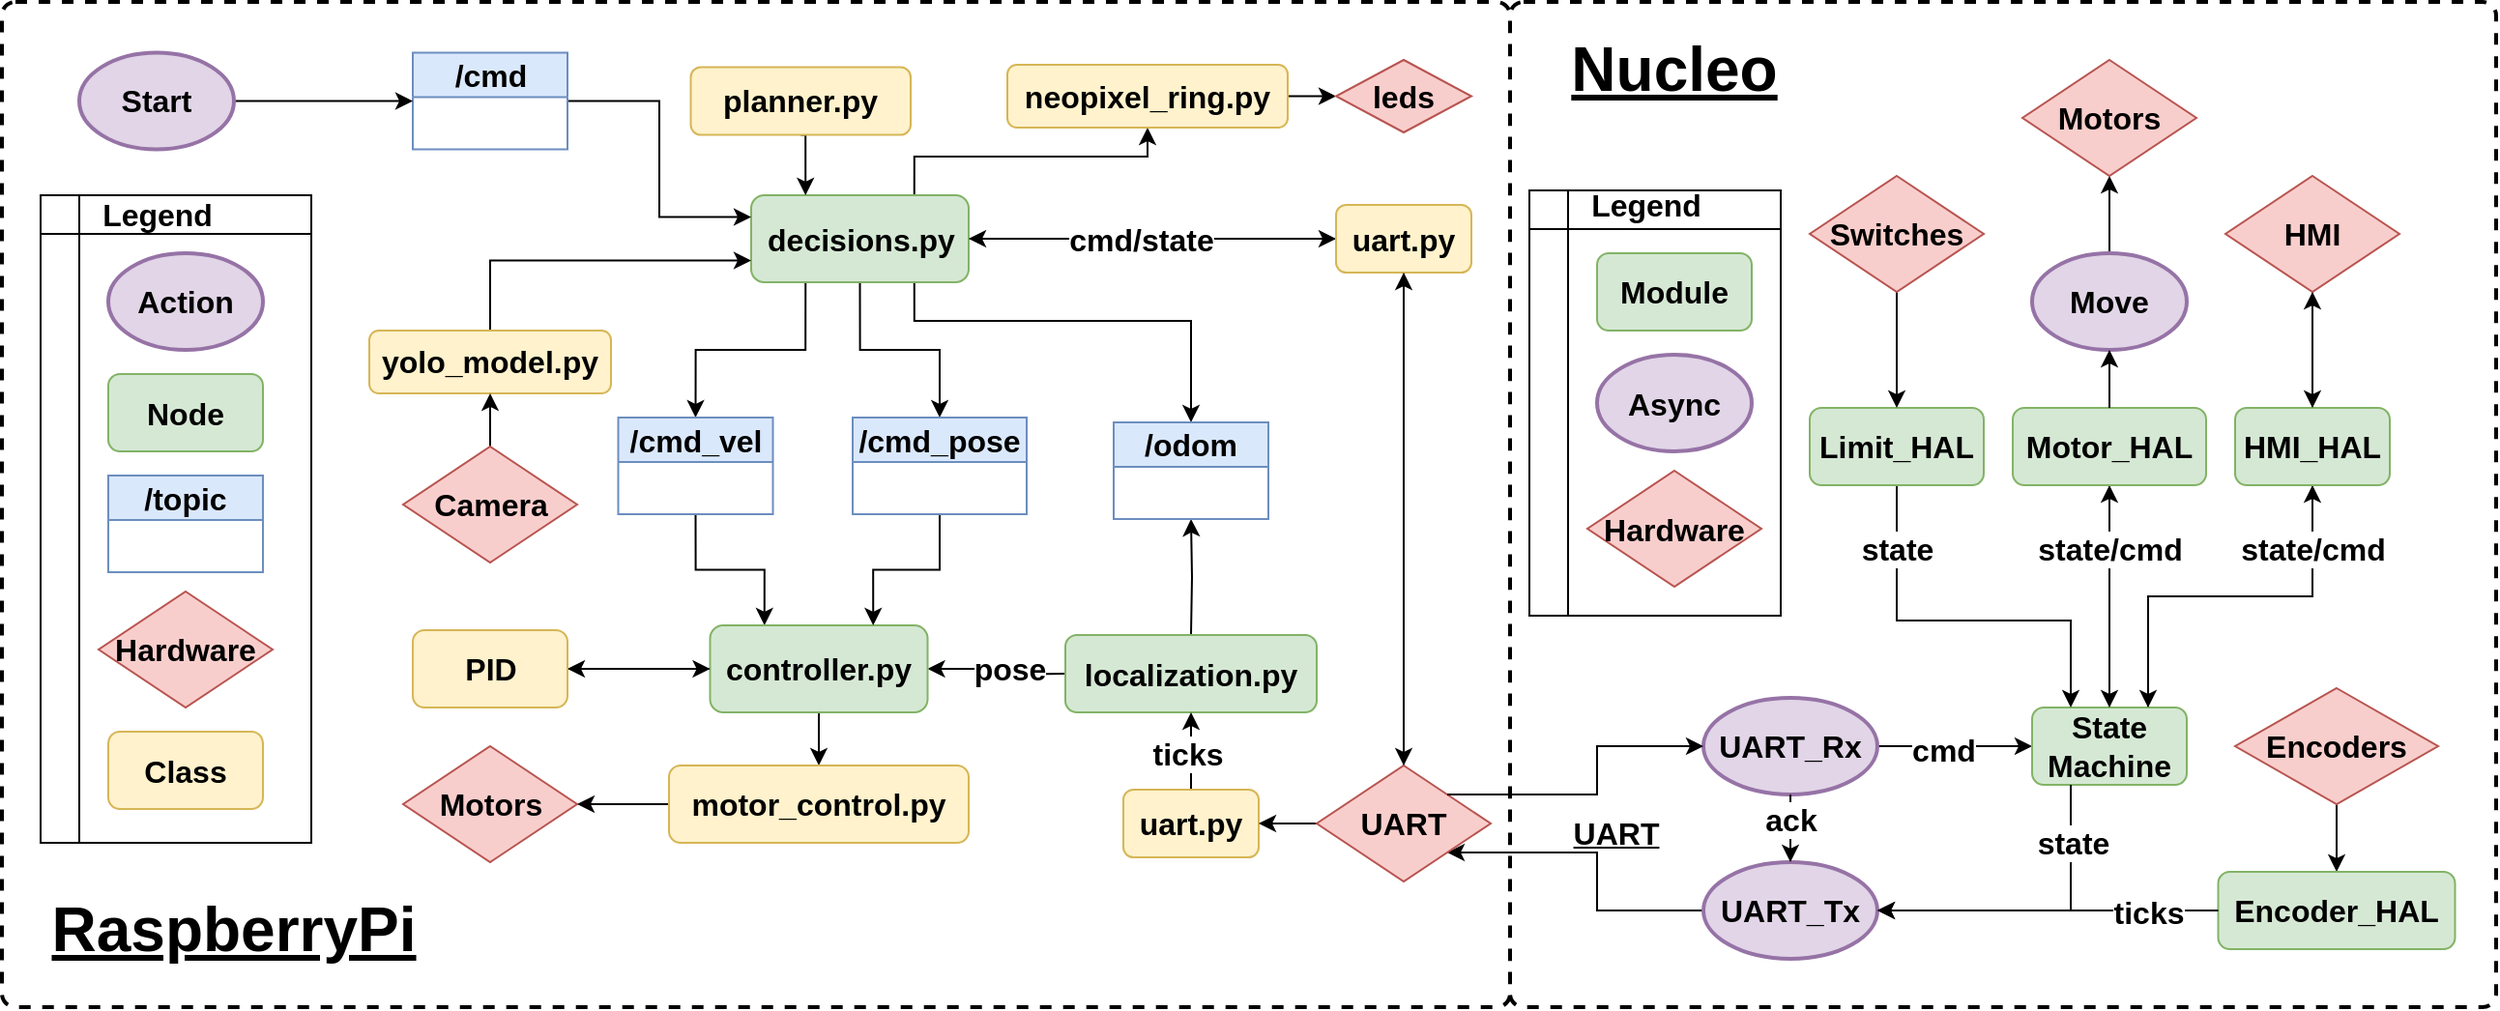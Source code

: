 <mxfile version="26.0.9">
  <diagram name="Page-1" id="js-JORSwDeCTtrG_aufr">
    <mxGraphModel dx="2284" dy="1958" grid="1" gridSize="10" guides="1" tooltips="1" connect="1" arrows="1" fold="1" page="1" pageScale="1" pageWidth="850" pageHeight="1100" math="0" shadow="0">
      <root>
        <mxCell id="0" />
        <mxCell id="1" parent="0" />
        <mxCell id="SvQYntT_slhw4JaxMj-Q-138" value="" style="rounded=1;whiteSpace=wrap;html=1;absoluteArcSize=1;arcSize=14;strokeWidth=2;fillColor=none;dashed=1;fontStyle=1;fontSize=16;" parent="1" vertex="1">
          <mxGeometry x="310" y="-180" width="510" height="520" as="geometry" />
        </mxCell>
        <mxCell id="SvQYntT_slhw4JaxMj-Q-137" value="" style="rounded=1;whiteSpace=wrap;html=1;absoluteArcSize=1;arcSize=14;strokeWidth=2;fillColor=none;dashed=1;fontStyle=1;fontSize=16;" parent="1" vertex="1">
          <mxGeometry x="-470" y="-180" width="780" height="520" as="geometry" />
        </mxCell>
        <mxCell id="SvQYntT_slhw4JaxMj-Q-130" value="" style="shape=internalStorage;whiteSpace=wrap;html=1;backgroundOutline=1;fontSize=16;fontStyle=1" parent="1" vertex="1">
          <mxGeometry x="-450" y="-80" width="140" height="335" as="geometry" />
        </mxCell>
        <mxCell id="SvQYntT_slhw4JaxMj-Q-131" value="&lt;font&gt;&lt;span&gt;&lt;span&gt;Legend&lt;/span&gt;&lt;/span&gt;&lt;/font&gt;" style="text;html=1;align=center;verticalAlign=middle;resizable=0;points=[];autosize=1;strokeColor=none;fillColor=none;fontStyle=1;fontSize=16;" parent="1" vertex="1">
          <mxGeometry x="-430" y="-85" width="80" height="30" as="geometry" />
        </mxCell>
        <mxCell id="SvQYntT_slhw4JaxMj-Q-129" value="" style="shape=internalStorage;whiteSpace=wrap;html=1;backgroundOutline=1;fontSize=16;fontStyle=1" parent="1" vertex="1">
          <mxGeometry x="320" y="-82.5" width="130" height="220" as="geometry" />
        </mxCell>
        <mxCell id="ujazCNuhz-sULvrIAdQW-52" style="edgeStyle=orthogonalEdgeStyle;rounded=0;orthogonalLoop=1;jettySize=auto;html=1;exitX=0.25;exitY=1;exitDx=0;exitDy=0;entryX=0.5;entryY=0;entryDx=0;entryDy=0;" parent="1" source="SvQYntT_slhw4JaxMj-Q-2" target="SvQYntT_slhw4JaxMj-Q-11" edge="1">
          <mxGeometry relative="1" as="geometry" />
        </mxCell>
        <mxCell id="ujazCNuhz-sULvrIAdQW-69" style="edgeStyle=orthogonalEdgeStyle;rounded=0;orthogonalLoop=1;jettySize=auto;html=1;exitX=0.5;exitY=1;exitDx=0;exitDy=0;entryX=0.5;entryY=0;entryDx=0;entryDy=0;" parent="1" source="SvQYntT_slhw4JaxMj-Q-2" target="0YpsHcEJag4zuLVZvNyq-3" edge="1">
          <mxGeometry relative="1" as="geometry" />
        </mxCell>
        <mxCell id="ujazCNuhz-sULvrIAdQW-70" style="edgeStyle=orthogonalEdgeStyle;rounded=0;orthogonalLoop=1;jettySize=auto;html=1;exitX=0.75;exitY=1;exitDx=0;exitDy=0;entryX=0.5;entryY=0;entryDx=0;entryDy=0;" parent="1" source="SvQYntT_slhw4JaxMj-Q-2" target="0YpsHcEJag4zuLVZvNyq-18" edge="1">
          <mxGeometry relative="1" as="geometry">
            <Array as="points">
              <mxPoint x="2" y="-15" />
              <mxPoint x="145" y="-15" />
            </Array>
          </mxGeometry>
        </mxCell>
        <mxCell id="ujazCNuhz-sULvrIAdQW-87" style="edgeStyle=orthogonalEdgeStyle;rounded=0;orthogonalLoop=1;jettySize=auto;html=1;exitX=1;exitY=0.5;exitDx=0;exitDy=0;entryX=0;entryY=0.5;entryDx=0;entryDy=0;" parent="1" source="SvQYntT_slhw4JaxMj-Q-2" target="ujazCNuhz-sULvrIAdQW-34" edge="1">
          <mxGeometry relative="1" as="geometry" />
        </mxCell>
        <mxCell id="ujazCNuhz-sULvrIAdQW-109" style="edgeStyle=orthogonalEdgeStyle;rounded=0;orthogonalLoop=1;jettySize=auto;html=1;exitX=0.75;exitY=0;exitDx=0;exitDy=0;entryX=0.5;entryY=1;entryDx=0;entryDy=0;" parent="1" source="SvQYntT_slhw4JaxMj-Q-2" target="ujazCNuhz-sULvrIAdQW-49" edge="1">
          <mxGeometry relative="1" as="geometry">
            <Array as="points">
              <mxPoint x="2" y="-100" />
              <mxPoint x="122" y="-100" />
            </Array>
          </mxGeometry>
        </mxCell>
        <mxCell id="SvQYntT_slhw4JaxMj-Q-2" value="decisions.py" style="rounded=1;whiteSpace=wrap;html=1;fillColor=#d5e8d4;strokeColor=#82b366;fontSize=16;fontStyle=1" parent="1" vertex="1">
          <mxGeometry x="-82.5" y="-80" width="112.5" height="45" as="geometry" />
        </mxCell>
        <mxCell id="ujazCNuhz-sULvrIAdQW-104" style="edgeStyle=orthogonalEdgeStyle;rounded=0;orthogonalLoop=1;jettySize=auto;html=1;exitX=1;exitY=0.5;exitDx=0;exitDy=0;entryX=0;entryY=0.25;entryDx=0;entryDy=0;" parent="1" source="SvQYntT_slhw4JaxMj-Q-5" target="SvQYntT_slhw4JaxMj-Q-2" edge="1">
          <mxGeometry relative="1" as="geometry">
            <Array as="points">
              <mxPoint x="-130" y="-129" />
              <mxPoint x="-130" y="-69" />
            </Array>
          </mxGeometry>
        </mxCell>
        <mxCell id="SvQYntT_slhw4JaxMj-Q-5" value="/cmd" style="swimlane;whiteSpace=wrap;html=1;fillColor=#dae8fc;strokeColor=#6c8ebf;fontSize=16;fontStyle=1" parent="1" vertex="1">
          <mxGeometry x="-257.5" y="-153.75" width="80" height="50" as="geometry" />
        </mxCell>
        <mxCell id="SvQYntT_slhw4JaxMj-Q-6" value="Action" style="strokeWidth=2;html=1;shape=mxgraph.flowchart.start_1;whiteSpace=wrap;fillColor=#e1d5e7;strokeColor=#9673a6;fontSize=16;fontStyle=1" parent="1" vertex="1">
          <mxGeometry x="-415" y="-50" width="80" height="50" as="geometry" />
        </mxCell>
        <mxCell id="ujazCNuhz-sULvrIAdQW-106" style="edgeStyle=orthogonalEdgeStyle;rounded=0;orthogonalLoop=1;jettySize=auto;html=1;exitX=1;exitY=0.5;exitDx=0;exitDy=0;exitPerimeter=0;entryX=0;entryY=0.5;entryDx=0;entryDy=0;" parent="1" source="SvQYntT_slhw4JaxMj-Q-7" target="SvQYntT_slhw4JaxMj-Q-5" edge="1">
          <mxGeometry relative="1" as="geometry" />
        </mxCell>
        <mxCell id="SvQYntT_slhw4JaxMj-Q-7" value="Start" style="strokeWidth=2;html=1;shape=mxgraph.flowchart.start_1;whiteSpace=wrap;fillColor=#e1d5e7;strokeColor=#9673a6;fontSize=16;fontStyle=1" parent="1" vertex="1">
          <mxGeometry x="-430" y="-153.75" width="80" height="50" as="geometry" />
        </mxCell>
        <mxCell id="ujazCNuhz-sULvrIAdQW-55" style="edgeStyle=orthogonalEdgeStyle;rounded=0;orthogonalLoop=1;jettySize=auto;html=1;exitX=0.5;exitY=1;exitDx=0;exitDy=0;entryX=0.25;entryY=0;entryDx=0;entryDy=0;" parent="1" source="SvQYntT_slhw4JaxMj-Q-11" target="0YpsHcEJag4zuLVZvNyq-2" edge="1">
          <mxGeometry relative="1" as="geometry" />
        </mxCell>
        <mxCell id="SvQYntT_slhw4JaxMj-Q-11" value="/cmd_vel" style="swimlane;whiteSpace=wrap;html=1;fillColor=#dae8fc;strokeColor=#6c8ebf;fontSize=16;fontStyle=1" parent="1" vertex="1">
          <mxGeometry x="-151.25" y="35" width="80" height="50" as="geometry" />
        </mxCell>
        <mxCell id="SvQYntT_slhw4JaxMj-Q-16" value="Node" style="rounded=1;whiteSpace=wrap;html=1;fillColor=#d5e8d4;strokeColor=#82b366;fontSize=16;fontStyle=1" parent="1" vertex="1">
          <mxGeometry x="-415" y="12.5" width="80" height="40" as="geometry" />
        </mxCell>
        <mxCell id="SvQYntT_slhw4JaxMj-Q-17" value="/topic" style="swimlane;whiteSpace=wrap;html=1;fillColor=#dae8fc;strokeColor=#6c8ebf;fontSize=16;fontStyle=1" parent="1" vertex="1">
          <mxGeometry x="-415" y="65" width="80" height="50" as="geometry" />
        </mxCell>
        <mxCell id="ujazCNuhz-sULvrIAdQW-103" style="edgeStyle=orthogonalEdgeStyle;rounded=0;orthogonalLoop=1;jettySize=auto;html=1;exitX=0.5;exitY=0;exitDx=0;exitDy=0;entryX=0;entryY=0.75;entryDx=0;entryDy=0;" parent="1" source="SvQYntT_slhw4JaxMj-Q-27" target="SvQYntT_slhw4JaxMj-Q-2" edge="1">
          <mxGeometry relative="1" as="geometry" />
        </mxCell>
        <mxCell id="SvQYntT_slhw4JaxMj-Q-27" value="yolo_model.py" style="rounded=1;whiteSpace=wrap;html=1;fillColor=#fff2cc;strokeColor=#d6b656;fontSize=16;fontStyle=1" parent="1" vertex="1">
          <mxGeometry x="-280" y="-10" width="125" height="32.5" as="geometry" />
        </mxCell>
        <mxCell id="SvQYntT_slhw4JaxMj-Q-69" value="Hardware" style="rhombus;whiteSpace=wrap;html=1;fillColor=#f8cecc;strokeColor=#b85450;fontSize=16;fontStyle=1" parent="1" vertex="1">
          <mxGeometry x="-420" y="125" width="90" height="60" as="geometry" />
        </mxCell>
        <mxCell id="SvQYntT_slhw4JaxMj-Q-70" value="Motors" style="rhombus;whiteSpace=wrap;html=1;fillColor=#f8cecc;strokeColor=#b85450;fontSize=16;fontStyle=1" parent="1" vertex="1">
          <mxGeometry x="-262.5" y="205" width="90" height="60" as="geometry" />
        </mxCell>
        <mxCell id="SvQYntT_slhw4JaxMj-Q-96" style="edgeStyle=orthogonalEdgeStyle;rounded=0;orthogonalLoop=1;jettySize=auto;html=1;exitX=1;exitY=0.5;exitDx=0;exitDy=0;exitPerimeter=0;entryX=0;entryY=0.5;entryDx=0;entryDy=0;fontSize=16;fontStyle=1" parent="1" source="SvQYntT_slhw4JaxMj-Q-73" target="SvQYntT_slhw4JaxMj-Q-88" edge="1">
          <mxGeometry relative="1" as="geometry" />
        </mxCell>
        <mxCell id="SvQYntT_slhw4JaxMj-Q-121" value="cmd" style="edgeLabel;html=1;align=center;verticalAlign=middle;resizable=0;points=[];fontSize=16;fontStyle=1" parent="SvQYntT_slhw4JaxMj-Q-96" vertex="1" connectable="0">
          <mxGeometry x="-0.149" y="-2" relative="1" as="geometry">
            <mxPoint as="offset" />
          </mxGeometry>
        </mxCell>
        <mxCell id="SvQYntT_slhw4JaxMj-Q-73" value="UART_Rx" style="strokeWidth=2;html=1;shape=mxgraph.flowchart.start_1;whiteSpace=wrap;fillColor=#e1d5e7;strokeColor=#9673a6;fontSize=16;fontStyle=1" parent="1" vertex="1">
          <mxGeometry x="410" y="180" width="90" height="50" as="geometry" />
        </mxCell>
        <mxCell id="ujazCNuhz-sULvrIAdQW-67" style="edgeStyle=orthogonalEdgeStyle;rounded=0;orthogonalLoop=1;jettySize=auto;html=1;exitX=0;exitY=0.5;exitDx=0;exitDy=0;exitPerimeter=0;entryX=1;entryY=1;entryDx=0;entryDy=0;" parent="1" source="SvQYntT_slhw4JaxMj-Q-76" target="ujazCNuhz-sULvrIAdQW-51" edge="1">
          <mxGeometry relative="1" as="geometry" />
        </mxCell>
        <mxCell id="SvQYntT_slhw4JaxMj-Q-76" value="UART_Tx" style="strokeWidth=2;html=1;shape=mxgraph.flowchart.start_1;whiteSpace=wrap;fillColor=#e1d5e7;strokeColor=#9673a6;fontSize=16;fontStyle=1" parent="1" vertex="1">
          <mxGeometry x="410" y="265" width="90" height="50" as="geometry" />
        </mxCell>
        <mxCell id="SvQYntT_slhw4JaxMj-Q-79" style="edgeStyle=orthogonalEdgeStyle;rounded=0;orthogonalLoop=1;jettySize=auto;html=1;exitX=0.5;exitY=1;exitDx=0;exitDy=0;exitPerimeter=0;entryX=0.5;entryY=0;entryDx=0;entryDy=0;entryPerimeter=0;fontSize=16;fontStyle=1" parent="1" source="SvQYntT_slhw4JaxMj-Q-73" target="SvQYntT_slhw4JaxMj-Q-76" edge="1">
          <mxGeometry relative="1" as="geometry" />
        </mxCell>
        <mxCell id="SvQYntT_slhw4JaxMj-Q-80" value="ack" style="edgeLabel;html=1;align=center;verticalAlign=middle;resizable=0;points=[];fontSize=16;fontStyle=1" parent="SvQYntT_slhw4JaxMj-Q-79" vertex="1" connectable="0">
          <mxGeometry x="-0.286" relative="1" as="geometry">
            <mxPoint as="offset" />
          </mxGeometry>
        </mxCell>
        <mxCell id="SvQYntT_slhw4JaxMj-Q-81" value="Module" style="rounded=1;whiteSpace=wrap;html=1;fillColor=#d5e8d4;strokeColor=#82b366;fontSize=16;fontStyle=1" parent="1" vertex="1">
          <mxGeometry x="355" y="-50" width="80" height="40" as="geometry" />
        </mxCell>
        <mxCell id="-YYrbfhrtaR76CVI8aIQ-5" style="edgeStyle=orthogonalEdgeStyle;rounded=0;orthogonalLoop=1;jettySize=auto;html=1;exitX=0.5;exitY=0;exitDx=0;exitDy=0;exitPerimeter=0;entryX=0.5;entryY=1;entryDx=0;entryDy=0;fontStyle=1;fontSize=16;" parent="1" source="SvQYntT_slhw4JaxMj-Q-82" target="SvQYntT_slhw4JaxMj-Q-97" edge="1">
          <mxGeometry relative="1" as="geometry" />
        </mxCell>
        <mxCell id="SvQYntT_slhw4JaxMj-Q-82" value="Move" style="strokeWidth=2;html=1;shape=mxgraph.flowchart.start_1;whiteSpace=wrap;fillColor=#e1d5e7;strokeColor=#9673a6;fontSize=16;fontStyle=1" parent="1" vertex="1">
          <mxGeometry x="580" y="-50" width="80" height="50" as="geometry" />
        </mxCell>
        <mxCell id="-YYrbfhrtaR76CVI8aIQ-17" style="edgeStyle=orthogonalEdgeStyle;rounded=0;orthogonalLoop=1;jettySize=auto;html=1;exitX=0.5;exitY=0;exitDx=0;exitDy=0;entryX=0.5;entryY=1;entryDx=0;entryDy=0;fontStyle=1;fontSize=16;" parent="1" source="SvQYntT_slhw4JaxMj-Q-88" target="SvQYntT_slhw4JaxMj-Q-90" edge="1">
          <mxGeometry relative="1" as="geometry" />
        </mxCell>
        <mxCell id="-YYrbfhrtaR76CVI8aIQ-19" style="edgeStyle=orthogonalEdgeStyle;rounded=0;orthogonalLoop=1;jettySize=auto;html=1;exitX=0.75;exitY=0;exitDx=0;exitDy=0;entryX=0.5;entryY=1;entryDx=0;entryDy=0;fontStyle=1;fontSize=16;" parent="1" source="SvQYntT_slhw4JaxMj-Q-88" target="SvQYntT_slhw4JaxMj-Q-107" edge="1">
          <mxGeometry relative="1" as="geometry" />
        </mxCell>
        <mxCell id="SvQYntT_slhw4JaxMj-Q-88" value="State Machine" style="rounded=1;whiteSpace=wrap;html=1;fillColor=#d5e8d4;strokeColor=#82b366;fontSize=16;fontStyle=1" parent="1" vertex="1">
          <mxGeometry x="580" y="185" width="80" height="40" as="geometry" />
        </mxCell>
        <mxCell id="-YYrbfhrtaR76CVI8aIQ-18" style="edgeStyle=orthogonalEdgeStyle;rounded=0;orthogonalLoop=1;jettySize=auto;html=1;exitX=0.5;exitY=1;exitDx=0;exitDy=0;entryX=0.5;entryY=0;entryDx=0;entryDy=0;fontStyle=1;fontSize=16;" parent="1" source="SvQYntT_slhw4JaxMj-Q-90" target="SvQYntT_slhw4JaxMj-Q-88" edge="1">
          <mxGeometry relative="1" as="geometry" />
        </mxCell>
        <mxCell id="-YYrbfhrtaR76CVI8aIQ-21" value="state/cmd" style="edgeLabel;html=1;align=center;verticalAlign=middle;resizable=0;points=[];fontSize=16;fontStyle=1" parent="-YYrbfhrtaR76CVI8aIQ-18" vertex="1" connectable="0">
          <mxGeometry x="-0.381" y="-1" relative="1" as="geometry">
            <mxPoint x="1" y="-3" as="offset" />
          </mxGeometry>
        </mxCell>
        <mxCell id="SvQYntT_slhw4JaxMj-Q-90" value="Motor_HAL" style="rounded=1;whiteSpace=wrap;html=1;fillColor=#d5e8d4;strokeColor=#82b366;fontSize=16;fontStyle=1" parent="1" vertex="1">
          <mxGeometry x="570" y="30" width="100" height="40" as="geometry" />
        </mxCell>
        <mxCell id="SvQYntT_slhw4JaxMj-Q-97" value="Motors" style="rhombus;whiteSpace=wrap;html=1;fillColor=#f8cecc;strokeColor=#b85450;fontSize=16;fontStyle=1" parent="1" vertex="1">
          <mxGeometry x="575" y="-150" width="90" height="60" as="geometry" />
        </mxCell>
        <mxCell id="SvQYntT_slhw4JaxMj-Q-108" style="edgeStyle=orthogonalEdgeStyle;rounded=0;orthogonalLoop=1;jettySize=auto;html=1;exitX=0.5;exitY=1;exitDx=0;exitDy=0;entryX=0.25;entryY=0;entryDx=0;entryDy=0;fontSize=16;fontStyle=1" parent="1" source="SvQYntT_slhw4JaxMj-Q-99" target="SvQYntT_slhw4JaxMj-Q-88" edge="1">
          <mxGeometry relative="1" as="geometry">
            <Array as="points">
              <mxPoint x="510" y="140" />
              <mxPoint x="600" y="140" />
            </Array>
          </mxGeometry>
        </mxCell>
        <mxCell id="SvQYntT_slhw4JaxMj-Q-109" value="state" style="edgeLabel;html=1;align=center;verticalAlign=middle;resizable=0;points=[];fontSize=16;fontStyle=1" parent="SvQYntT_slhw4JaxMj-Q-108" vertex="1" connectable="0">
          <mxGeometry x="-0.382" y="1" relative="1" as="geometry">
            <mxPoint x="-1" y="-31" as="offset" />
          </mxGeometry>
        </mxCell>
        <mxCell id="SvQYntT_slhw4JaxMj-Q-99" value="Limit_HAL" style="rounded=1;whiteSpace=wrap;html=1;fillColor=#d5e8d4;strokeColor=#82b366;fontSize=16;fontStyle=1" parent="1" vertex="1">
          <mxGeometry x="465" y="30" width="90" height="40" as="geometry" />
        </mxCell>
        <mxCell id="SvQYntT_slhw4JaxMj-Q-106" style="edgeStyle=orthogonalEdgeStyle;rounded=0;orthogonalLoop=1;jettySize=auto;html=1;exitX=0.5;exitY=1;exitDx=0;exitDy=0;entryX=0.5;entryY=0;entryDx=0;entryDy=0;fontSize=16;fontStyle=1" parent="1" source="SvQYntT_slhw4JaxMj-Q-103" target="SvQYntT_slhw4JaxMj-Q-99" edge="1">
          <mxGeometry relative="1" as="geometry" />
        </mxCell>
        <mxCell id="SvQYntT_slhw4JaxMj-Q-103" value="Switches" style="rhombus;whiteSpace=wrap;html=1;fillColor=#f8cecc;strokeColor=#b85450;fontSize=16;fontStyle=1" parent="1" vertex="1">
          <mxGeometry x="465" y="-90" width="90" height="60" as="geometry" />
        </mxCell>
        <mxCell id="SvQYntT_slhw4JaxMj-Q-104" value="Hardware" style="rhombus;whiteSpace=wrap;html=1;fillColor=#f8cecc;strokeColor=#b85450;fontSize=16;fontStyle=1" parent="1" vertex="1">
          <mxGeometry x="350" y="62.5" width="90" height="60" as="geometry" />
        </mxCell>
        <mxCell id="-YYrbfhrtaR76CVI8aIQ-7" style="edgeStyle=orthogonalEdgeStyle;rounded=0;orthogonalLoop=1;jettySize=auto;html=1;exitX=0.5;exitY=0;exitDx=0;exitDy=0;entryX=0.5;entryY=1;entryDx=0;entryDy=0;fontStyle=1;fontSize=16;" parent="1" source="SvQYntT_slhw4JaxMj-Q-107" target="SvQYntT_slhw4JaxMj-Q-114" edge="1">
          <mxGeometry relative="1" as="geometry" />
        </mxCell>
        <mxCell id="-YYrbfhrtaR76CVI8aIQ-20" style="edgeStyle=orthogonalEdgeStyle;rounded=0;orthogonalLoop=1;jettySize=auto;html=1;exitX=0.5;exitY=1;exitDx=0;exitDy=0;entryX=0.75;entryY=0;entryDx=0;entryDy=0;fontStyle=1;fontSize=16;" parent="1" source="SvQYntT_slhw4JaxMj-Q-107" target="SvQYntT_slhw4JaxMj-Q-88" edge="1">
          <mxGeometry relative="1" as="geometry" />
        </mxCell>
        <mxCell id="-YYrbfhrtaR76CVI8aIQ-22" value="state/cmd" style="edgeLabel;html=1;align=center;verticalAlign=middle;resizable=0;points=[];fontSize=16;fontStyle=1" parent="-YYrbfhrtaR76CVI8aIQ-20" vertex="1" connectable="0">
          <mxGeometry x="-0.68" y="-1" relative="1" as="geometry">
            <mxPoint x="1" y="1" as="offset" />
          </mxGeometry>
        </mxCell>
        <mxCell id="SvQYntT_slhw4JaxMj-Q-107" value="HMI_HAL" style="rounded=1;whiteSpace=wrap;html=1;fillColor=#d5e8d4;strokeColor=#82b366;fontSize=16;fontStyle=1" parent="1" vertex="1">
          <mxGeometry x="685" y="30" width="80" height="40" as="geometry" />
        </mxCell>
        <mxCell id="-YYrbfhrtaR76CVI8aIQ-6" style="edgeStyle=orthogonalEdgeStyle;rounded=0;orthogonalLoop=1;jettySize=auto;html=1;exitX=0.5;exitY=1;exitDx=0;exitDy=0;entryX=0.5;entryY=0;entryDx=0;entryDy=0;fontStyle=1;fontSize=16;" parent="1" source="SvQYntT_slhw4JaxMj-Q-114" target="SvQYntT_slhw4JaxMj-Q-107" edge="1">
          <mxGeometry relative="1" as="geometry" />
        </mxCell>
        <mxCell id="SvQYntT_slhw4JaxMj-Q-114" value="HMI" style="rhombus;whiteSpace=wrap;html=1;fillColor=#f8cecc;strokeColor=#b85450;fontSize=16;fontStyle=1" parent="1" vertex="1">
          <mxGeometry x="680" y="-90" width="90" height="60" as="geometry" />
        </mxCell>
        <mxCell id="SvQYntT_slhw4JaxMj-Q-117" value="Async" style="strokeWidth=2;html=1;shape=mxgraph.flowchart.start_1;whiteSpace=wrap;fillColor=#e1d5e7;strokeColor=#9673a6;fontSize=16;fontStyle=1" parent="1" vertex="1">
          <mxGeometry x="355" y="2.5" width="80" height="50" as="geometry" />
        </mxCell>
        <mxCell id="SvQYntT_slhw4JaxMj-Q-120" style="edgeStyle=orthogonalEdgeStyle;rounded=0;orthogonalLoop=1;jettySize=auto;html=1;exitX=0.25;exitY=1;exitDx=0;exitDy=0;entryX=1;entryY=0.5;entryDx=0;entryDy=0;entryPerimeter=0;fontSize=16;fontStyle=1" parent="1" source="SvQYntT_slhw4JaxMj-Q-88" target="SvQYntT_slhw4JaxMj-Q-76" edge="1">
          <mxGeometry relative="1" as="geometry" />
        </mxCell>
        <mxCell id="SvQYntT_slhw4JaxMj-Q-127" value="&lt;font&gt;&lt;span&gt;&lt;span&gt;Legend&lt;/span&gt;&lt;/span&gt;&lt;/font&gt;" style="text;html=1;align=center;verticalAlign=middle;resizable=0;points=[];autosize=1;strokeColor=none;fillColor=none;fontStyle=1;fontSize=16;" parent="1" vertex="1">
          <mxGeometry x="340" y="-90" width="80" height="30" as="geometry" />
        </mxCell>
        <mxCell id="SvQYntT_slhw4JaxMj-Q-133" value="&lt;span&gt;&lt;u&gt;&lt;font&gt;RaspberryPi&lt;/font&gt;&lt;/u&gt;&lt;/span&gt;" style="text;html=1;strokeColor=none;fillColor=none;align=center;verticalAlign=middle;whiteSpace=wrap;rounded=0;fontStyle=1;fontSize=32;" parent="1" vertex="1">
          <mxGeometry x="-460" y="275" width="220" height="50" as="geometry" />
        </mxCell>
        <mxCell id="SvQYntT_slhw4JaxMj-Q-139" value="&lt;span&gt;&lt;u&gt;&lt;font&gt;Nucleo&lt;/font&gt;&lt;/u&gt;&lt;/span&gt;" style="text;html=1;strokeColor=none;fillColor=none;align=center;verticalAlign=middle;whiteSpace=wrap;rounded=0;fontStyle=1;fontSize=32;" parent="1" vertex="1">
          <mxGeometry x="325" y="-170" width="140" height="50" as="geometry" />
        </mxCell>
        <mxCell id="-YYrbfhrtaR76CVI8aIQ-1" value="&lt;u&gt;UART&lt;/u&gt;" style="text;html=1;align=center;verticalAlign=middle;whiteSpace=wrap;rounded=0;fontSize=16;fontStyle=1" parent="1" vertex="1">
          <mxGeometry x="320" y="235" width="90" height="30" as="geometry" />
        </mxCell>
        <mxCell id="-YYrbfhrtaR76CVI8aIQ-8" style="edgeStyle=orthogonalEdgeStyle;rounded=0;orthogonalLoop=1;jettySize=auto;html=1;exitX=0.5;exitY=0;exitDx=0;exitDy=0;entryX=0.5;entryY=1;entryDx=0;entryDy=0;entryPerimeter=0;fontStyle=1;fontSize=16;" parent="1" source="SvQYntT_slhw4JaxMj-Q-90" target="SvQYntT_slhw4JaxMj-Q-82" edge="1">
          <mxGeometry relative="1" as="geometry" />
        </mxCell>
        <mxCell id="ujazCNuhz-sULvrIAdQW-108" style="edgeStyle=orthogonalEdgeStyle;rounded=0;orthogonalLoop=1;jettySize=auto;html=1;exitX=0.5;exitY=1;exitDx=0;exitDy=0;entryX=0.25;entryY=0;entryDx=0;entryDy=0;" parent="1" source="nDC3GwIiWiEVVQhMs_7W-8" target="SvQYntT_slhw4JaxMj-Q-2" edge="1">
          <mxGeometry relative="1" as="geometry" />
        </mxCell>
        <mxCell id="nDC3GwIiWiEVVQhMs_7W-8" value="planner.py" style="rounded=1;whiteSpace=wrap;html=1;fillColor=#fff2cc;strokeColor=#d6b656;fontSize=16;fontStyle=1" parent="1" vertex="1">
          <mxGeometry x="-113.75" y="-146.25" width="113.75" height="35" as="geometry" />
        </mxCell>
        <mxCell id="ujazCNuhz-sULvrIAdQW-57" style="edgeStyle=orthogonalEdgeStyle;rounded=0;orthogonalLoop=1;jettySize=auto;html=1;exitX=0;exitY=0.5;exitDx=0;exitDy=0;entryX=1;entryY=0.5;entryDx=0;entryDy=0;" parent="1" target="0YpsHcEJag4zuLVZvNyq-2" edge="1">
          <mxGeometry relative="1" as="geometry">
            <mxPoint x="80" y="167.5" as="sourcePoint" />
          </mxGeometry>
        </mxCell>
        <mxCell id="ujazCNuhz-sULvrIAdQW-58" value="pose" style="edgeLabel;html=1;align=center;verticalAlign=middle;resizable=0;points=[];fontSize=16;fontStyle=1" parent="ujazCNuhz-sULvrIAdQW-57" vertex="1" connectable="0">
          <mxGeometry x="-0.049" y="-1" relative="1" as="geometry">
            <mxPoint x="5" y="-3" as="offset" />
          </mxGeometry>
        </mxCell>
        <mxCell id="ujazCNuhz-sULvrIAdQW-79" style="edgeStyle=orthogonalEdgeStyle;rounded=0;orthogonalLoop=1;jettySize=auto;html=1;exitX=0.5;exitY=0;exitDx=0;exitDy=0;entryX=0.5;entryY=1;entryDx=0;entryDy=0;" parent="1" target="0YpsHcEJag4zuLVZvNyq-18" edge="1">
          <mxGeometry relative="1" as="geometry">
            <mxPoint x="145" y="147.5" as="sourcePoint" />
          </mxGeometry>
        </mxCell>
        <mxCell id="nDC3GwIiWiEVVQhMs_7W-18" value="localization.py" style="rounded=1;whiteSpace=wrap;html=1;fillColor=#d5e8d4;strokeColor=#82b366;fontSize=16;fontStyle=1" parent="1" vertex="1">
          <mxGeometry x="80" y="147.5" width="130" height="40" as="geometry" />
        </mxCell>
        <mxCell id="ujazCNuhz-sULvrIAdQW-111" style="edgeStyle=orthogonalEdgeStyle;rounded=0;orthogonalLoop=1;jettySize=auto;html=1;exitX=0;exitY=0.5;exitDx=0;exitDy=0;entryX=1;entryY=0.5;entryDx=0;entryDy=0;" parent="1" source="0YpsHcEJag4zuLVZvNyq-2" target="ujazCNuhz-sULvrIAdQW-16" edge="1">
          <mxGeometry relative="1" as="geometry" />
        </mxCell>
        <mxCell id="ujazCNuhz-sULvrIAdQW-112" style="edgeStyle=orthogonalEdgeStyle;rounded=0;orthogonalLoop=1;jettySize=auto;html=1;exitX=0.5;exitY=1;exitDx=0;exitDy=0;entryX=0.5;entryY=0;entryDx=0;entryDy=0;" parent="1" source="0YpsHcEJag4zuLVZvNyq-2" target="ujazCNuhz-sULvrIAdQW-21" edge="1">
          <mxGeometry relative="1" as="geometry" />
        </mxCell>
        <mxCell id="0YpsHcEJag4zuLVZvNyq-2" value="controller.py" style="rounded=1;whiteSpace=wrap;html=1;fillColor=#d5e8d4;strokeColor=#82b366;fontSize=16;fontStyle=1" parent="1" vertex="1">
          <mxGeometry x="-103.75" y="142.5" width="112.5" height="45" as="geometry" />
        </mxCell>
        <mxCell id="ujazCNuhz-sULvrIAdQW-56" style="edgeStyle=orthogonalEdgeStyle;rounded=0;orthogonalLoop=1;jettySize=auto;html=1;exitX=0.5;exitY=1;exitDx=0;exitDy=0;entryX=0.75;entryY=0;entryDx=0;entryDy=0;" parent="1" source="0YpsHcEJag4zuLVZvNyq-3" target="0YpsHcEJag4zuLVZvNyq-2" edge="1">
          <mxGeometry relative="1" as="geometry" />
        </mxCell>
        <mxCell id="0YpsHcEJag4zuLVZvNyq-3" value="/cmd_pose" style="swimlane;whiteSpace=wrap;html=1;fillColor=#dae8fc;strokeColor=#6c8ebf;fontSize=16;fontStyle=1" parent="1" vertex="1">
          <mxGeometry x="-30" y="35" width="90" height="50" as="geometry" />
        </mxCell>
        <mxCell id="0YpsHcEJag4zuLVZvNyq-18" value="/odom" style="swimlane;whiteSpace=wrap;html=1;fillColor=#dae8fc;strokeColor=#6c8ebf;fontSize=16;fontStyle=1" parent="1" vertex="1">
          <mxGeometry x="105" y="37.5" width="80" height="50" as="geometry" />
        </mxCell>
        <mxCell id="yx9C5_KuWFZl6ONCJPJu-1" value="Class" style="rounded=1;whiteSpace=wrap;html=1;fillColor=#fff2cc;strokeColor=#d6b656;fontSize=16;fontStyle=1" parent="1" vertex="1">
          <mxGeometry x="-415" y="197.5" width="80" height="40" as="geometry" />
        </mxCell>
        <mxCell id="ujazCNuhz-sULvrIAdQW-61" style="edgeStyle=orthogonalEdgeStyle;rounded=0;orthogonalLoop=1;jettySize=auto;html=1;exitX=0.5;exitY=1;exitDx=0;exitDy=0;entryX=0.5;entryY=0;entryDx=0;entryDy=0;" parent="1" source="ujazCNuhz-sULvrIAdQW-1" target="ujazCNuhz-sULvrIAdQW-59" edge="1">
          <mxGeometry relative="1" as="geometry" />
        </mxCell>
        <mxCell id="ujazCNuhz-sULvrIAdQW-1" value="Encoders" style="rhombus;whiteSpace=wrap;html=1;fillColor=#f8cecc;strokeColor=#b85450;fontSize=16;fontStyle=1" parent="1" vertex="1">
          <mxGeometry x="685" y="175" width="105" height="60" as="geometry" />
        </mxCell>
        <mxCell id="ujazCNuhz-sULvrIAdQW-99" style="edgeStyle=orthogonalEdgeStyle;rounded=0;orthogonalLoop=1;jettySize=auto;html=1;exitX=0.5;exitY=0;exitDx=0;exitDy=0;entryX=0.5;entryY=1;entryDx=0;entryDy=0;" parent="1" source="ujazCNuhz-sULvrIAdQW-13" target="SvQYntT_slhw4JaxMj-Q-27" edge="1">
          <mxGeometry relative="1" as="geometry">
            <Array as="points" />
          </mxGeometry>
        </mxCell>
        <mxCell id="ujazCNuhz-sULvrIAdQW-13" value="Camera" style="rhombus;whiteSpace=wrap;html=1;fillColor=#f8cecc;strokeColor=#b85450;fontSize=16;fontStyle=1" parent="1" vertex="1">
          <mxGeometry x="-262.5" y="50" width="90" height="60" as="geometry" />
        </mxCell>
        <mxCell id="ujazCNuhz-sULvrIAdQW-93" style="edgeStyle=orthogonalEdgeStyle;rounded=0;orthogonalLoop=1;jettySize=auto;html=1;exitX=1;exitY=0.5;exitDx=0;exitDy=0;entryX=0;entryY=0.5;entryDx=0;entryDy=0;" parent="1" source="ujazCNuhz-sULvrIAdQW-16" target="0YpsHcEJag4zuLVZvNyq-2" edge="1">
          <mxGeometry relative="1" as="geometry" />
        </mxCell>
        <mxCell id="ujazCNuhz-sULvrIAdQW-16" value="PID" style="rounded=1;whiteSpace=wrap;html=1;fillColor=#fff2cc;strokeColor=#d6b656;fontSize=16;fontStyle=1" parent="1" vertex="1">
          <mxGeometry x="-257.5" y="145" width="80" height="40" as="geometry" />
        </mxCell>
        <mxCell id="ujazCNuhz-sULvrIAdQW-113" style="edgeStyle=orthogonalEdgeStyle;rounded=0;orthogonalLoop=1;jettySize=auto;html=1;exitX=0;exitY=0.5;exitDx=0;exitDy=0;entryX=1;entryY=0.5;entryDx=0;entryDy=0;" parent="1" source="ujazCNuhz-sULvrIAdQW-21" target="SvQYntT_slhw4JaxMj-Q-70" edge="1">
          <mxGeometry relative="1" as="geometry" />
        </mxCell>
        <mxCell id="ujazCNuhz-sULvrIAdQW-21" value="motor_control.py" style="rounded=1;whiteSpace=wrap;html=1;fillColor=#fff2cc;strokeColor=#d6b656;fontSize=16;fontStyle=1" parent="1" vertex="1">
          <mxGeometry x="-125" y="215" width="155" height="40" as="geometry" />
        </mxCell>
        <mxCell id="ujazCNuhz-sULvrIAdQW-88" style="edgeStyle=orthogonalEdgeStyle;rounded=0;orthogonalLoop=1;jettySize=auto;html=1;exitX=0.5;exitY=1;exitDx=0;exitDy=0;entryX=0.5;entryY=0;entryDx=0;entryDy=0;" parent="1" source="ujazCNuhz-sULvrIAdQW-34" target="ujazCNuhz-sULvrIAdQW-51" edge="1">
          <mxGeometry relative="1" as="geometry" />
        </mxCell>
        <mxCell id="ujazCNuhz-sULvrIAdQW-91" style="edgeStyle=orthogonalEdgeStyle;rounded=0;orthogonalLoop=1;jettySize=auto;html=1;exitX=0;exitY=0.5;exitDx=0;exitDy=0;entryX=1;entryY=0.5;entryDx=0;entryDy=0;" parent="1" source="ujazCNuhz-sULvrIAdQW-34" target="SvQYntT_slhw4JaxMj-Q-2" edge="1">
          <mxGeometry relative="1" as="geometry" />
        </mxCell>
        <mxCell id="ujazCNuhz-sULvrIAdQW-92" value="cmd/state" style="edgeLabel;html=1;align=center;verticalAlign=middle;resizable=0;points=[];fontSize=16;fontStyle=1" parent="ujazCNuhz-sULvrIAdQW-91" vertex="1" connectable="0">
          <mxGeometry x="0.068" relative="1" as="geometry">
            <mxPoint as="offset" />
          </mxGeometry>
        </mxCell>
        <mxCell id="ujazCNuhz-sULvrIAdQW-34" value="uart.py" style="rounded=1;whiteSpace=wrap;html=1;fillColor=#fff2cc;strokeColor=#d6b656;fontSize=16;fontStyle=1" parent="1" vertex="1">
          <mxGeometry x="220" y="-75" width="70" height="35" as="geometry" />
        </mxCell>
        <mxCell id="ujazCNuhz-sULvrIAdQW-83" style="edgeStyle=orthogonalEdgeStyle;rounded=0;orthogonalLoop=1;jettySize=auto;html=1;exitX=0.5;exitY=0;exitDx=0;exitDy=0;entryX=0.5;entryY=1;entryDx=0;entryDy=0;" parent="1" source="ujazCNuhz-sULvrIAdQW-37" edge="1">
          <mxGeometry relative="1" as="geometry">
            <mxPoint x="145" y="187.5" as="targetPoint" />
          </mxGeometry>
        </mxCell>
        <mxCell id="ujazCNuhz-sULvrIAdQW-84" value="ticks" style="edgeLabel;html=1;align=center;verticalAlign=middle;resizable=0;points=[];fontSize=16;fontStyle=1" parent="ujazCNuhz-sULvrIAdQW-83" vertex="1" connectable="0">
          <mxGeometry x="-0.096" y="2" relative="1" as="geometry">
            <mxPoint as="offset" />
          </mxGeometry>
        </mxCell>
        <mxCell id="ujazCNuhz-sULvrIAdQW-37" value="uart.py" style="rounded=1;whiteSpace=wrap;html=1;fillColor=#fff2cc;strokeColor=#d6b656;fontSize=16;fontStyle=1" parent="1" vertex="1">
          <mxGeometry x="110" y="227.5" width="70" height="35" as="geometry" />
        </mxCell>
        <mxCell id="ujazCNuhz-sULvrIAdQW-110" style="edgeStyle=orthogonalEdgeStyle;rounded=0;orthogonalLoop=1;jettySize=auto;html=1;exitX=1;exitY=0.5;exitDx=0;exitDy=0;entryX=0;entryY=0.5;entryDx=0;entryDy=0;" parent="1" source="ujazCNuhz-sULvrIAdQW-49" target="ujazCNuhz-sULvrIAdQW-97" edge="1">
          <mxGeometry relative="1" as="geometry" />
        </mxCell>
        <mxCell id="ujazCNuhz-sULvrIAdQW-49" value="neopixel_ring.py" style="rounded=1;whiteSpace=wrap;html=1;fillColor=#fff2cc;strokeColor=#d6b656;fontSize=16;fontStyle=1" parent="1" vertex="1">
          <mxGeometry x="50" y="-147.5" width="145" height="32.5" as="geometry" />
        </mxCell>
        <mxCell id="ujazCNuhz-sULvrIAdQW-82" style="edgeStyle=orthogonalEdgeStyle;rounded=0;orthogonalLoop=1;jettySize=auto;html=1;exitX=0;exitY=0.5;exitDx=0;exitDy=0;entryX=1;entryY=0.5;entryDx=0;entryDy=0;" parent="1" source="ujazCNuhz-sULvrIAdQW-51" target="ujazCNuhz-sULvrIAdQW-37" edge="1">
          <mxGeometry relative="1" as="geometry" />
        </mxCell>
        <mxCell id="ujazCNuhz-sULvrIAdQW-90" style="edgeStyle=orthogonalEdgeStyle;rounded=0;orthogonalLoop=1;jettySize=auto;html=1;exitX=0.5;exitY=0;exitDx=0;exitDy=0;entryX=0.5;entryY=1;entryDx=0;entryDy=0;" parent="1" source="ujazCNuhz-sULvrIAdQW-51" target="ujazCNuhz-sULvrIAdQW-34" edge="1">
          <mxGeometry relative="1" as="geometry" />
        </mxCell>
        <mxCell id="ujazCNuhz-sULvrIAdQW-51" value="UART" style="rhombus;whiteSpace=wrap;html=1;fillColor=#f8cecc;strokeColor=#b85450;fontSize=16;fontStyle=1" parent="1" vertex="1">
          <mxGeometry x="210" y="215" width="90" height="60" as="geometry" />
        </mxCell>
        <mxCell id="ujazCNuhz-sULvrIAdQW-59" value="Encoder_HAL" style="rounded=1;whiteSpace=wrap;html=1;fillColor=#d5e8d4;strokeColor=#82b366;fontSize=16;fontStyle=1" parent="1" vertex="1">
          <mxGeometry x="676.25" y="270" width="122.5" height="40" as="geometry" />
        </mxCell>
        <mxCell id="ujazCNuhz-sULvrIAdQW-62" style="edgeStyle=orthogonalEdgeStyle;rounded=0;orthogonalLoop=1;jettySize=auto;html=1;exitX=0;exitY=0.5;exitDx=0;exitDy=0;entryX=1;entryY=0.5;entryDx=0;entryDy=0;entryPerimeter=0;" parent="1" source="ujazCNuhz-sULvrIAdQW-59" target="SvQYntT_slhw4JaxMj-Q-76" edge="1">
          <mxGeometry relative="1" as="geometry">
            <Array as="points">
              <mxPoint x="630" y="290" />
              <mxPoint x="630" y="290" />
            </Array>
          </mxGeometry>
        </mxCell>
        <mxCell id="ujazCNuhz-sULvrIAdQW-63" value="state" style="edgeLabel;html=1;align=center;verticalAlign=middle;resizable=0;points=[];fontSize=16;fontStyle=1" parent="ujazCNuhz-sULvrIAdQW-62" vertex="1" connectable="0">
          <mxGeometry x="0.474" relative="1" as="geometry">
            <mxPoint x="54" y="-35" as="offset" />
          </mxGeometry>
        </mxCell>
        <mxCell id="ujazCNuhz-sULvrIAdQW-64" value="ticks" style="edgeLabel;html=1;align=center;verticalAlign=middle;resizable=0;points=[];fontStyle=1;fontSize=16;" parent="ujazCNuhz-sULvrIAdQW-62" vertex="1" connectable="0">
          <mxGeometry x="-0.626" y="1" relative="1" as="geometry">
            <mxPoint x="-4" as="offset" />
          </mxGeometry>
        </mxCell>
        <mxCell id="ujazCNuhz-sULvrIAdQW-66" style="edgeStyle=orthogonalEdgeStyle;rounded=0;orthogonalLoop=1;jettySize=auto;html=1;exitX=1;exitY=0;exitDx=0;exitDy=0;entryX=0;entryY=0.5;entryDx=0;entryDy=0;entryPerimeter=0;" parent="1" source="ujazCNuhz-sULvrIAdQW-51" target="SvQYntT_slhw4JaxMj-Q-73" edge="1">
          <mxGeometry relative="1" as="geometry" />
        </mxCell>
        <mxCell id="ujazCNuhz-sULvrIAdQW-97" value="leds" style="rhombus;whiteSpace=wrap;html=1;fillColor=#f8cecc;strokeColor=#b85450;fontSize=16;fontStyle=1" parent="1" vertex="1">
          <mxGeometry x="220" y="-150" width="70" height="37.5" as="geometry" />
        </mxCell>
      </root>
    </mxGraphModel>
  </diagram>
</mxfile>
